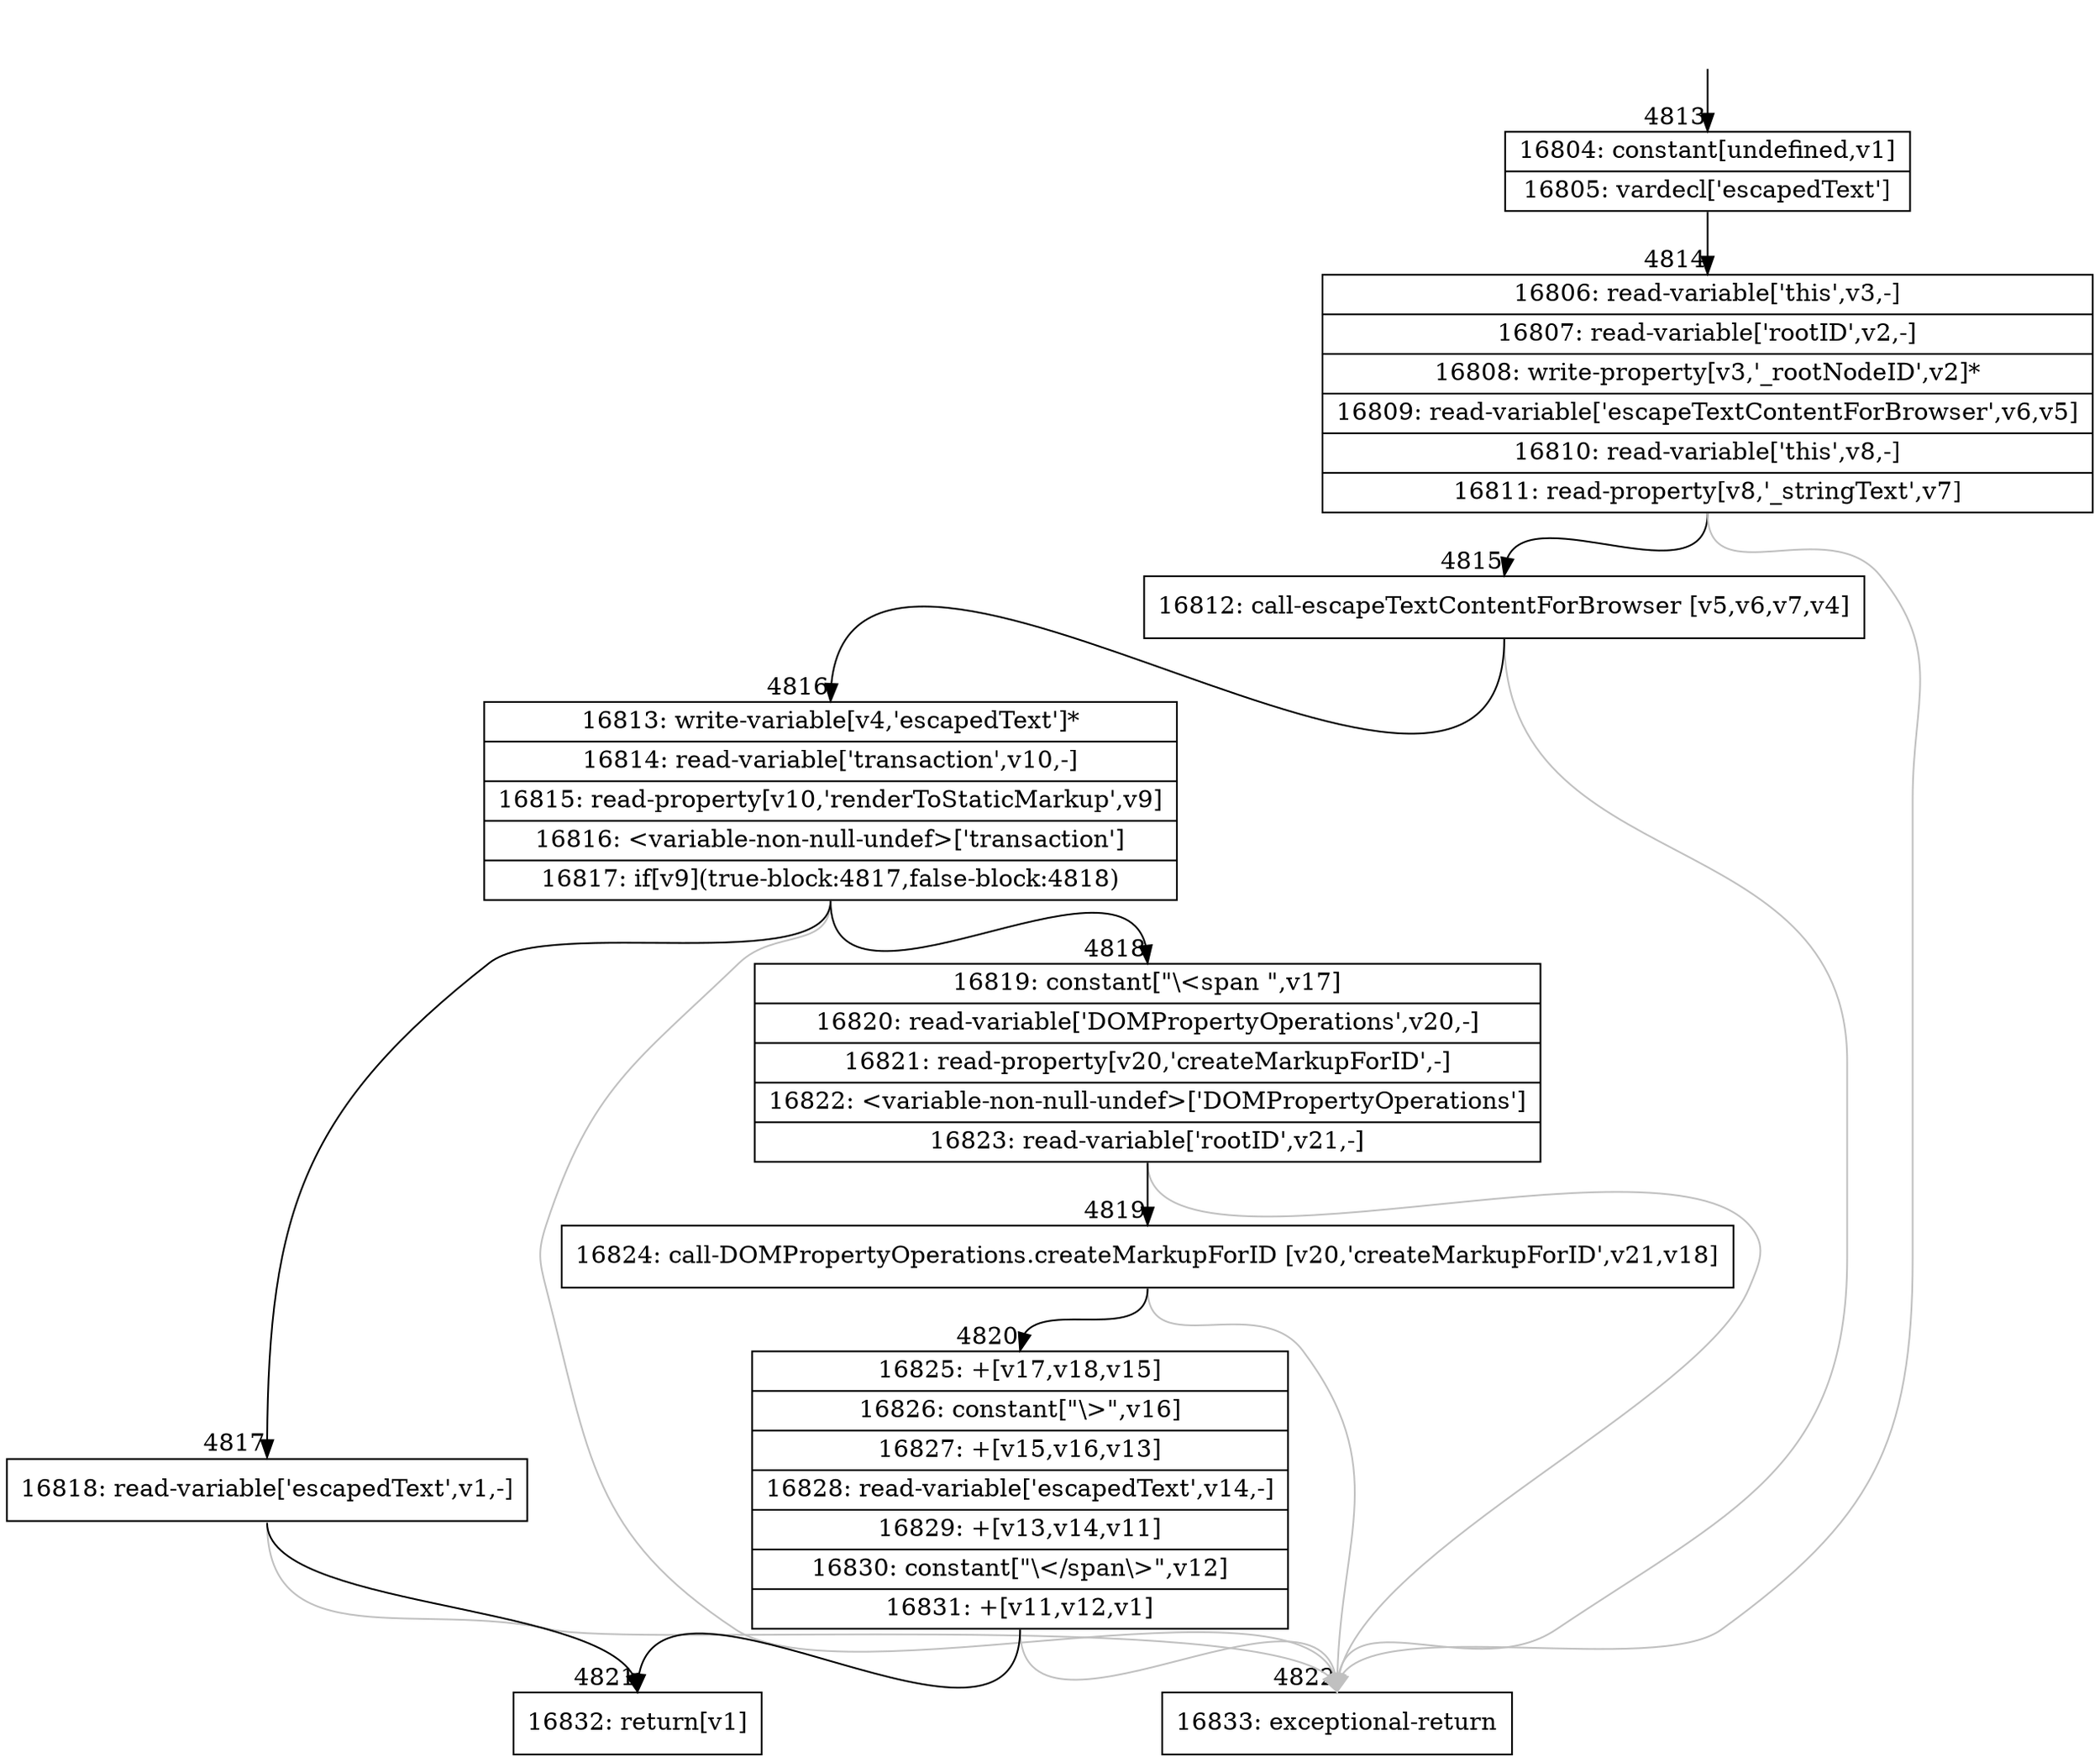 digraph {
rankdir="TD"
BB_entry325[shape=none,label=""];
BB_entry325 -> BB4813 [tailport=s, headport=n, headlabel="    4813"]
BB4813 [shape=record label="{16804: constant[undefined,v1]|16805: vardecl['escapedText']}" ] 
BB4813 -> BB4814 [tailport=s, headport=n, headlabel="      4814"]
BB4814 [shape=record label="{16806: read-variable['this',v3,-]|16807: read-variable['rootID',v2,-]|16808: write-property[v3,'_rootNodeID',v2]*|16809: read-variable['escapeTextContentForBrowser',v6,v5]|16810: read-variable['this',v8,-]|16811: read-property[v8,'_stringText',v7]}" ] 
BB4814 -> BB4815 [tailport=s, headport=n, headlabel="      4815"]
BB4814 -> BB4822 [tailport=s, headport=n, color=gray, headlabel="      4822"]
BB4815 [shape=record label="{16812: call-escapeTextContentForBrowser [v5,v6,v7,v4]}" ] 
BB4815 -> BB4816 [tailport=s, headport=n, headlabel="      4816"]
BB4815 -> BB4822 [tailport=s, headport=n, color=gray]
BB4816 [shape=record label="{16813: write-variable[v4,'escapedText']*|16814: read-variable['transaction',v10,-]|16815: read-property[v10,'renderToStaticMarkup',v9]|16816: \<variable-non-null-undef\>['transaction']|16817: if[v9](true-block:4817,false-block:4818)}" ] 
BB4816 -> BB4817 [tailport=s, headport=n, headlabel="      4817"]
BB4816 -> BB4818 [tailport=s, headport=n, headlabel="      4818"]
BB4816 -> BB4822 [tailport=s, headport=n, color=gray]
BB4817 [shape=record label="{16818: read-variable['escapedText',v1,-]}" ] 
BB4817 -> BB4821 [tailport=s, headport=n, headlabel="      4821"]
BB4817 -> BB4822 [tailport=s, headport=n, color=gray]
BB4818 [shape=record label="{16819: constant[\"\\\<span \",v17]|16820: read-variable['DOMPropertyOperations',v20,-]|16821: read-property[v20,'createMarkupForID',-]|16822: \<variable-non-null-undef\>['DOMPropertyOperations']|16823: read-variable['rootID',v21,-]}" ] 
BB4818 -> BB4819 [tailport=s, headport=n, headlabel="      4819"]
BB4818 -> BB4822 [tailport=s, headport=n, color=gray]
BB4819 [shape=record label="{16824: call-DOMPropertyOperations.createMarkupForID [v20,'createMarkupForID',v21,v18]}" ] 
BB4819 -> BB4820 [tailport=s, headport=n, headlabel="      4820"]
BB4819 -> BB4822 [tailport=s, headport=n, color=gray]
BB4820 [shape=record label="{16825: +[v17,v18,v15]|16826: constant[\"\\\>\",v16]|16827: +[v15,v16,v13]|16828: read-variable['escapedText',v14,-]|16829: +[v13,v14,v11]|16830: constant[\"\\\</span\\\>\",v12]|16831: +[v11,v12,v1]}" ] 
BB4820 -> BB4821 [tailport=s, headport=n]
BB4820 -> BB4822 [tailport=s, headport=n, color=gray]
BB4821 [shape=record label="{16832: return[v1]}" ] 
BB4822 [shape=record label="{16833: exceptional-return}" ] 
//#$~ 8959
}
